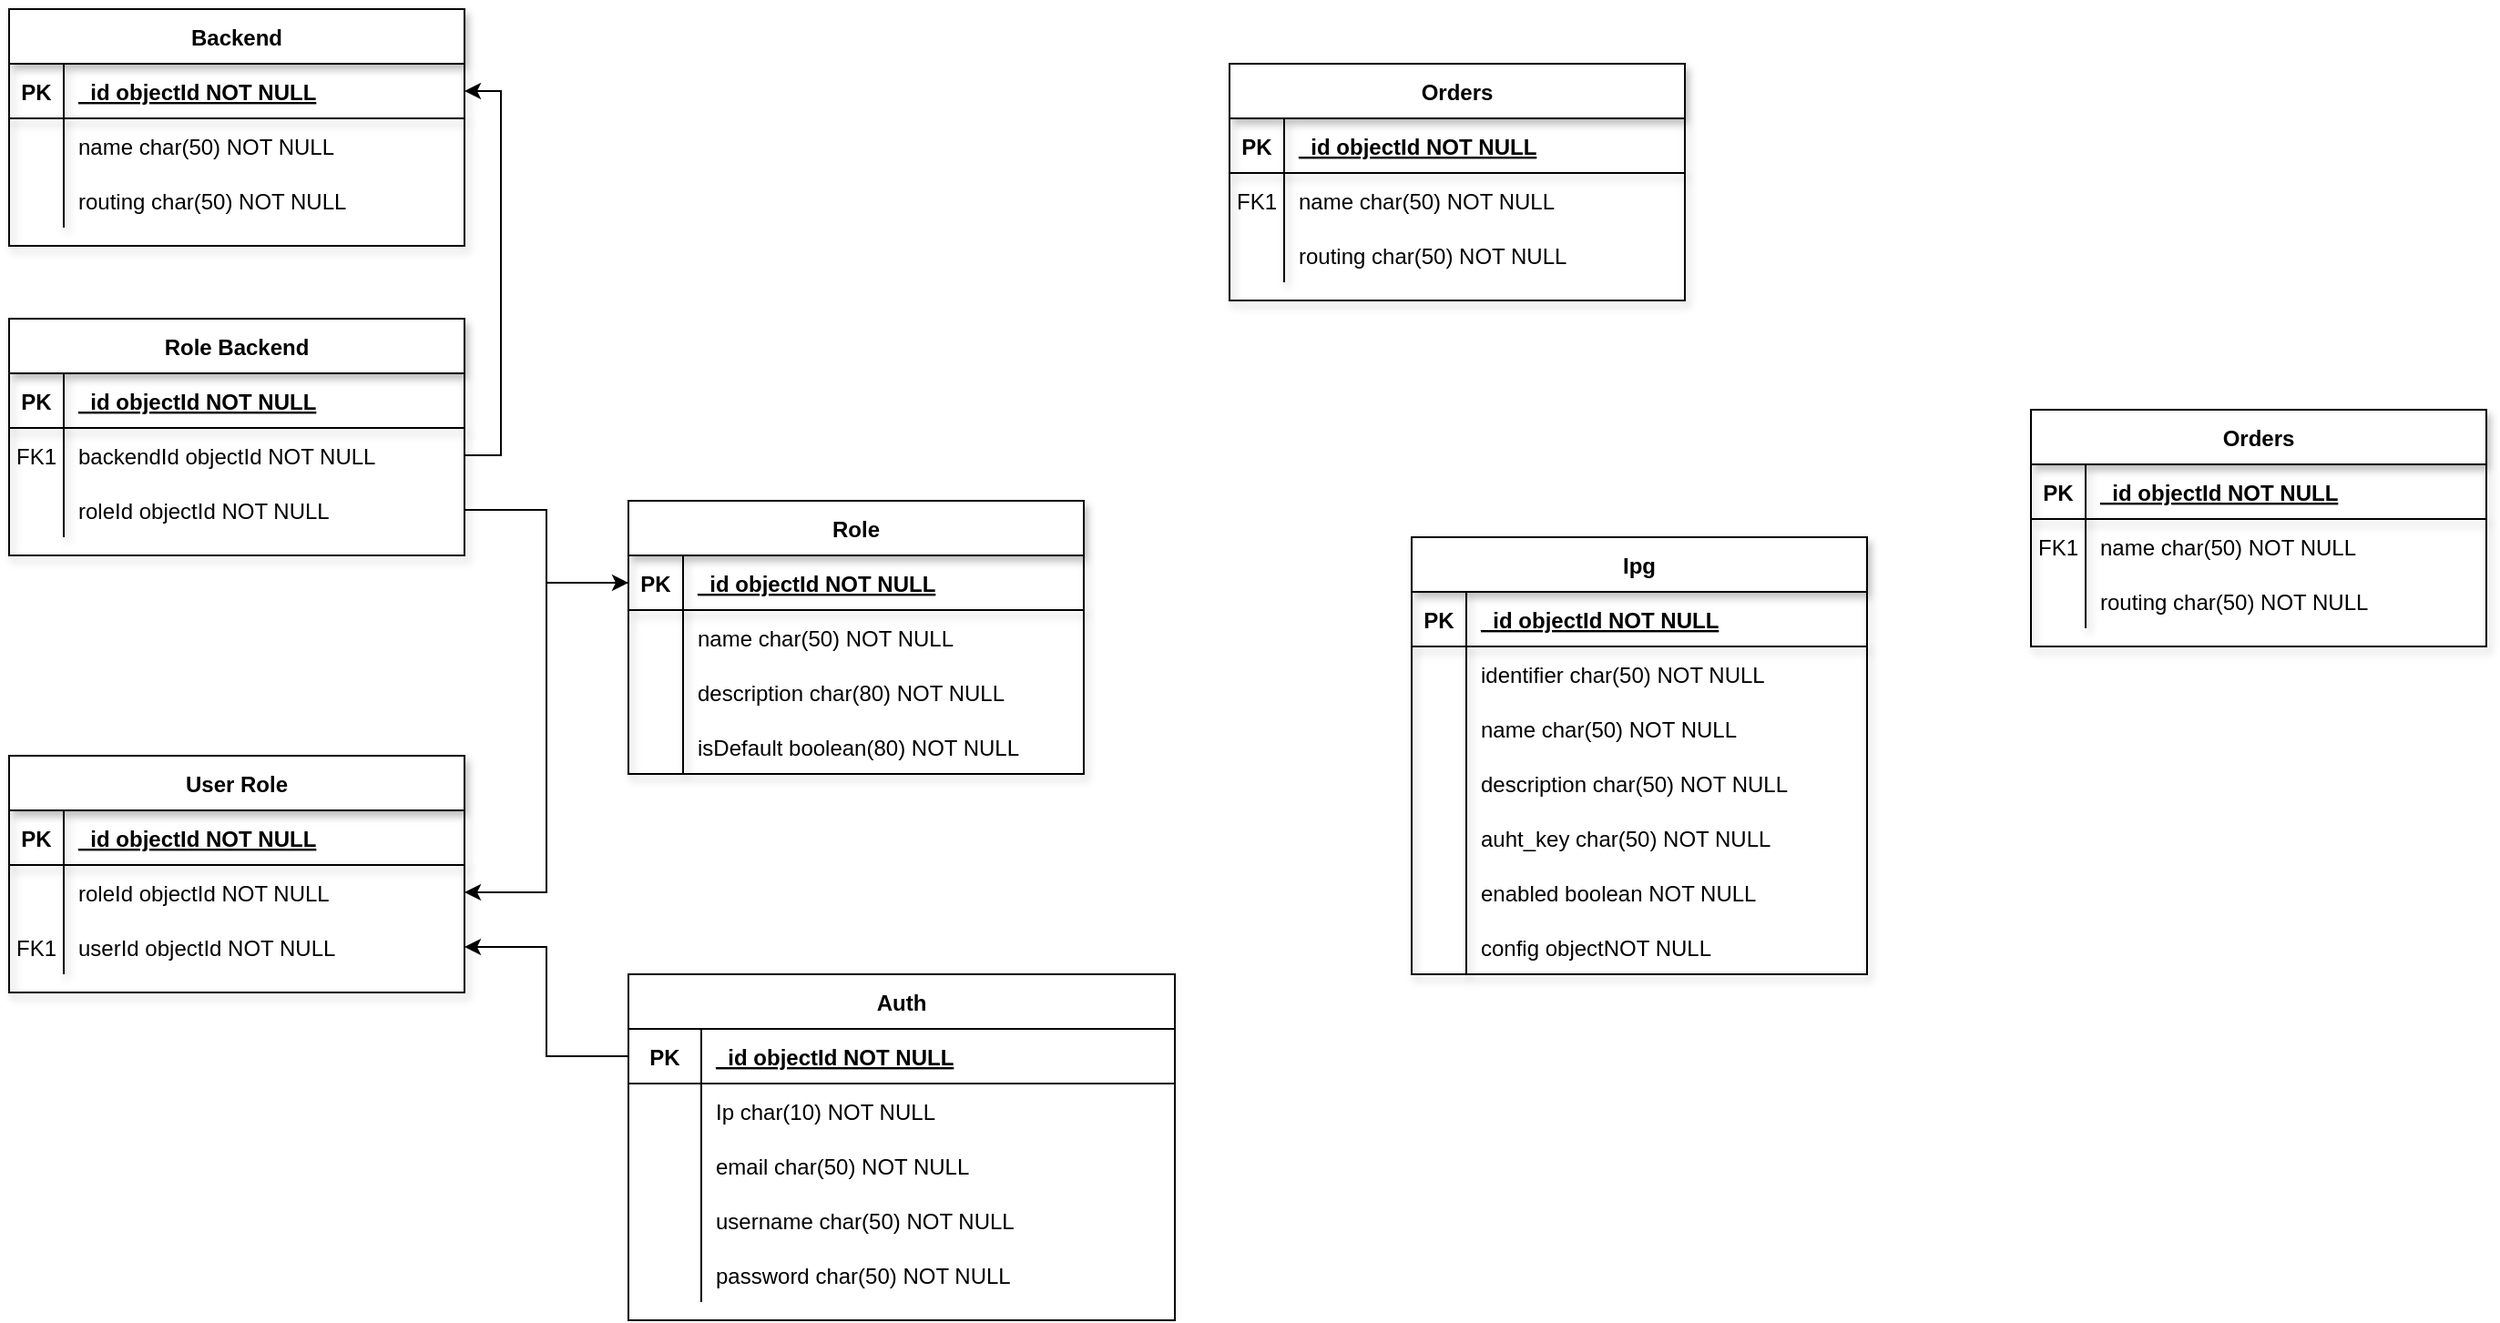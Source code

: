 <mxfile version="24.7.7">
  <diagram id="R2lEEEUBdFMjLlhIrx00" name="Page-1">
    <mxGraphModel dx="1313" dy="1753" grid="1" gridSize="10" guides="1" tooltips="1" connect="1" arrows="1" fold="1" page="1" pageScale="1" pageWidth="850" pageHeight="1100" math="0" shadow="0" extFonts="Permanent Marker^https://fonts.googleapis.com/css?family=Permanent+Marker">
      <root>
        <mxCell id="0" />
        <mxCell id="1" parent="0" />
        <mxCell id="C-vyLk0tnHw3VtMMgP7b-23" value="Auth" style="shape=table;startSize=30;container=1;collapsible=1;childLayout=tableLayout;fixedRows=1;rowLines=0;fontStyle=1;align=center;resizeLast=1;" parent="1" vertex="1">
          <mxGeometry x="840" y="320" width="300" height="190" as="geometry" />
        </mxCell>
        <mxCell id="C-vyLk0tnHw3VtMMgP7b-24" value="" style="shape=partialRectangle;collapsible=0;dropTarget=0;pointerEvents=0;fillColor=none;points=[[0,0.5],[1,0.5]];portConstraint=eastwest;top=0;left=0;right=0;bottom=1;" parent="C-vyLk0tnHw3VtMMgP7b-23" vertex="1">
          <mxGeometry y="30" width="300" height="30" as="geometry" />
        </mxCell>
        <mxCell id="C-vyLk0tnHw3VtMMgP7b-25" value="PK" style="shape=partialRectangle;overflow=hidden;connectable=0;fillColor=none;top=0;left=0;bottom=0;right=0;fontStyle=1;" parent="C-vyLk0tnHw3VtMMgP7b-24" vertex="1">
          <mxGeometry width="40" height="30" as="geometry">
            <mxRectangle width="40" height="30" as="alternateBounds" />
          </mxGeometry>
        </mxCell>
        <mxCell id="C-vyLk0tnHw3VtMMgP7b-26" value="_id objectId NOT NULL" style="shape=partialRectangle;overflow=hidden;connectable=0;fillColor=none;top=0;left=0;bottom=0;right=0;align=left;spacingLeft=6;fontStyle=5;" parent="C-vyLk0tnHw3VtMMgP7b-24" vertex="1">
          <mxGeometry x="40" width="260" height="30" as="geometry">
            <mxRectangle width="260" height="30" as="alternateBounds" />
          </mxGeometry>
        </mxCell>
        <mxCell id="aY_pdVQ408oNXQDqPnq2-1" value="" style="shape=partialRectangle;collapsible=0;dropTarget=0;pointerEvents=0;fillColor=none;points=[[0,0.5],[1,0.5]];portConstraint=eastwest;top=0;left=0;right=0;bottom=0;" vertex="1" parent="C-vyLk0tnHw3VtMMgP7b-23">
          <mxGeometry y="60" width="300" height="30" as="geometry" />
        </mxCell>
        <mxCell id="aY_pdVQ408oNXQDqPnq2-2" value="" style="shape=partialRectangle;overflow=hidden;connectable=0;fillColor=none;top=0;left=0;bottom=0;right=0;" vertex="1" parent="aY_pdVQ408oNXQDqPnq2-1">
          <mxGeometry width="40" height="30" as="geometry">
            <mxRectangle width="40" height="30" as="alternateBounds" />
          </mxGeometry>
        </mxCell>
        <mxCell id="aY_pdVQ408oNXQDqPnq2-3" value="Ip char(10) NOT NULL" style="shape=partialRectangle;overflow=hidden;connectable=0;fillColor=none;top=0;left=0;bottom=0;right=0;align=left;spacingLeft=6;" vertex="1" parent="aY_pdVQ408oNXQDqPnq2-1">
          <mxGeometry x="40" width="260" height="30" as="geometry">
            <mxRectangle width="260" height="30" as="alternateBounds" />
          </mxGeometry>
        </mxCell>
        <mxCell id="aY_pdVQ408oNXQDqPnq2-4" value="" style="shape=partialRectangle;collapsible=0;dropTarget=0;pointerEvents=0;fillColor=none;points=[[0,0.5],[1,0.5]];portConstraint=eastwest;top=0;left=0;right=0;bottom=0;" vertex="1" parent="C-vyLk0tnHw3VtMMgP7b-23">
          <mxGeometry y="90" width="300" height="30" as="geometry" />
        </mxCell>
        <mxCell id="aY_pdVQ408oNXQDqPnq2-5" value="" style="shape=partialRectangle;overflow=hidden;connectable=0;fillColor=none;top=0;left=0;bottom=0;right=0;" vertex="1" parent="aY_pdVQ408oNXQDqPnq2-4">
          <mxGeometry width="40" height="30" as="geometry">
            <mxRectangle width="40" height="30" as="alternateBounds" />
          </mxGeometry>
        </mxCell>
        <mxCell id="aY_pdVQ408oNXQDqPnq2-6" value="email char(50) NOT NULL" style="shape=partialRectangle;overflow=hidden;connectable=0;fillColor=none;top=0;left=0;bottom=0;right=0;align=left;spacingLeft=6;" vertex="1" parent="aY_pdVQ408oNXQDqPnq2-4">
          <mxGeometry x="40" width="260" height="30" as="geometry">
            <mxRectangle width="260" height="30" as="alternateBounds" />
          </mxGeometry>
        </mxCell>
        <mxCell id="aY_pdVQ408oNXQDqPnq2-7" value="" style="shape=partialRectangle;collapsible=0;dropTarget=0;pointerEvents=0;fillColor=none;points=[[0,0.5],[1,0.5]];portConstraint=eastwest;top=0;left=0;right=0;bottom=0;" vertex="1" parent="C-vyLk0tnHw3VtMMgP7b-23">
          <mxGeometry y="120" width="300" height="30" as="geometry" />
        </mxCell>
        <mxCell id="aY_pdVQ408oNXQDqPnq2-8" value="" style="shape=partialRectangle;overflow=hidden;connectable=0;fillColor=none;top=0;left=0;bottom=0;right=0;" vertex="1" parent="aY_pdVQ408oNXQDqPnq2-7">
          <mxGeometry width="40" height="30" as="geometry">
            <mxRectangle width="40" height="30" as="alternateBounds" />
          </mxGeometry>
        </mxCell>
        <mxCell id="aY_pdVQ408oNXQDqPnq2-9" value="username char(50) NOT NULL" style="shape=partialRectangle;overflow=hidden;connectable=0;fillColor=none;top=0;left=0;bottom=0;right=0;align=left;spacingLeft=6;" vertex="1" parent="aY_pdVQ408oNXQDqPnq2-7">
          <mxGeometry x="40" width="260" height="30" as="geometry">
            <mxRectangle width="260" height="30" as="alternateBounds" />
          </mxGeometry>
        </mxCell>
        <mxCell id="C-vyLk0tnHw3VtMMgP7b-27" value="" style="shape=partialRectangle;collapsible=0;dropTarget=0;pointerEvents=0;fillColor=none;points=[[0,0.5],[1,0.5]];portConstraint=eastwest;top=0;left=0;right=0;bottom=0;" parent="C-vyLk0tnHw3VtMMgP7b-23" vertex="1">
          <mxGeometry y="150" width="300" height="30" as="geometry" />
        </mxCell>
        <mxCell id="C-vyLk0tnHw3VtMMgP7b-28" value="" style="shape=partialRectangle;overflow=hidden;connectable=0;fillColor=none;top=0;left=0;bottom=0;right=0;" parent="C-vyLk0tnHw3VtMMgP7b-27" vertex="1">
          <mxGeometry width="40" height="30" as="geometry">
            <mxRectangle width="40" height="30" as="alternateBounds" />
          </mxGeometry>
        </mxCell>
        <mxCell id="C-vyLk0tnHw3VtMMgP7b-29" value="password char(50) NOT NULL" style="shape=partialRectangle;overflow=hidden;connectable=0;fillColor=none;top=0;left=0;bottom=0;right=0;align=left;spacingLeft=6;" parent="C-vyLk0tnHw3VtMMgP7b-27" vertex="1">
          <mxGeometry x="40" width="260" height="30" as="geometry">
            <mxRectangle width="260" height="30" as="alternateBounds" />
          </mxGeometry>
        </mxCell>
        <mxCell id="aY_pdVQ408oNXQDqPnq2-47" value="Orders" style="shape=table;startSize=30;container=1;collapsible=1;childLayout=tableLayout;fixedRows=1;rowLines=0;fontStyle=1;align=center;resizeLast=1;shadow=1;" vertex="1" parent="1">
          <mxGeometry x="1170" y="-180" width="250" height="130" as="geometry" />
        </mxCell>
        <mxCell id="aY_pdVQ408oNXQDqPnq2-48" value="" style="shape=partialRectangle;collapsible=0;dropTarget=0;pointerEvents=0;fillColor=none;points=[[0,0.5],[1,0.5]];portConstraint=eastwest;top=0;left=0;right=0;bottom=1;shadow=1;" vertex="1" parent="aY_pdVQ408oNXQDqPnq2-47">
          <mxGeometry y="30" width="250" height="30" as="geometry" />
        </mxCell>
        <mxCell id="aY_pdVQ408oNXQDqPnq2-49" value="PK" style="shape=partialRectangle;overflow=hidden;connectable=0;fillColor=none;top=0;left=0;bottom=0;right=0;fontStyle=1;shadow=1;" vertex="1" parent="aY_pdVQ408oNXQDqPnq2-48">
          <mxGeometry width="30" height="30" as="geometry">
            <mxRectangle width="30" height="30" as="alternateBounds" />
          </mxGeometry>
        </mxCell>
        <mxCell id="aY_pdVQ408oNXQDqPnq2-50" value="_id objectId NOT NULL" style="shape=partialRectangle;overflow=hidden;connectable=0;fillColor=none;top=0;left=0;bottom=0;right=0;align=left;spacingLeft=6;fontStyle=5;shadow=1;" vertex="1" parent="aY_pdVQ408oNXQDqPnq2-48">
          <mxGeometry x="30" width="220" height="30" as="geometry">
            <mxRectangle width="220" height="30" as="alternateBounds" />
          </mxGeometry>
        </mxCell>
        <mxCell id="aY_pdVQ408oNXQDqPnq2-51" value="" style="shape=partialRectangle;collapsible=0;dropTarget=0;pointerEvents=0;fillColor=none;points=[[0,0.5],[1,0.5]];portConstraint=eastwest;top=0;left=0;right=0;bottom=0;shadow=1;" vertex="1" parent="aY_pdVQ408oNXQDqPnq2-47">
          <mxGeometry y="60" width="250" height="30" as="geometry" />
        </mxCell>
        <mxCell id="aY_pdVQ408oNXQDqPnq2-52" value="FK1" style="shape=partialRectangle;overflow=hidden;connectable=0;fillColor=none;top=0;left=0;bottom=0;right=0;shadow=1;" vertex="1" parent="aY_pdVQ408oNXQDqPnq2-51">
          <mxGeometry width="30" height="30" as="geometry">
            <mxRectangle width="30" height="30" as="alternateBounds" />
          </mxGeometry>
        </mxCell>
        <mxCell id="aY_pdVQ408oNXQDqPnq2-53" value="name char(50) NOT NULL" style="shape=partialRectangle;overflow=hidden;connectable=0;fillColor=none;top=0;left=0;bottom=0;right=0;align=left;spacingLeft=6;shadow=1;" vertex="1" parent="aY_pdVQ408oNXQDqPnq2-51">
          <mxGeometry x="30" width="220" height="30" as="geometry">
            <mxRectangle width="220" height="30" as="alternateBounds" />
          </mxGeometry>
        </mxCell>
        <mxCell id="aY_pdVQ408oNXQDqPnq2-54" value="" style="shape=partialRectangle;collapsible=0;dropTarget=0;pointerEvents=0;fillColor=none;points=[[0,0.5],[1,0.5]];portConstraint=eastwest;top=0;left=0;right=0;bottom=0;shadow=1;" vertex="1" parent="aY_pdVQ408oNXQDqPnq2-47">
          <mxGeometry y="90" width="250" height="30" as="geometry" />
        </mxCell>
        <mxCell id="aY_pdVQ408oNXQDqPnq2-55" value="" style="shape=partialRectangle;overflow=hidden;connectable=0;fillColor=none;top=0;left=0;bottom=0;right=0;shadow=1;" vertex="1" parent="aY_pdVQ408oNXQDqPnq2-54">
          <mxGeometry width="30" height="30" as="geometry">
            <mxRectangle width="30" height="30" as="alternateBounds" />
          </mxGeometry>
        </mxCell>
        <mxCell id="aY_pdVQ408oNXQDqPnq2-56" value="routing char(50) NOT NULL" style="shape=partialRectangle;overflow=hidden;connectable=0;fillColor=none;top=0;left=0;bottom=0;right=0;align=left;spacingLeft=6;shadow=1;" vertex="1" parent="aY_pdVQ408oNXQDqPnq2-54">
          <mxGeometry x="30" width="220" height="30" as="geometry">
            <mxRectangle width="220" height="30" as="alternateBounds" />
          </mxGeometry>
        </mxCell>
        <mxCell id="aY_pdVQ408oNXQDqPnq2-57" value="Role" style="shape=table;startSize=30;container=1;collapsible=1;childLayout=tableLayout;fixedRows=1;rowLines=0;fontStyle=1;align=center;resizeLast=1;shadow=1;" vertex="1" parent="1">
          <mxGeometry x="840" y="60" width="250" height="150" as="geometry" />
        </mxCell>
        <mxCell id="aY_pdVQ408oNXQDqPnq2-58" value="" style="shape=partialRectangle;collapsible=0;dropTarget=0;pointerEvents=0;fillColor=none;points=[[0,0.5],[1,0.5]];portConstraint=eastwest;top=0;left=0;right=0;bottom=1;shadow=1;" vertex="1" parent="aY_pdVQ408oNXQDqPnq2-57">
          <mxGeometry y="30" width="250" height="30" as="geometry" />
        </mxCell>
        <mxCell id="aY_pdVQ408oNXQDqPnq2-59" value="PK" style="shape=partialRectangle;overflow=hidden;connectable=0;fillColor=none;top=0;left=0;bottom=0;right=0;fontStyle=1;shadow=1;" vertex="1" parent="aY_pdVQ408oNXQDqPnq2-58">
          <mxGeometry width="30" height="30" as="geometry">
            <mxRectangle width="30" height="30" as="alternateBounds" />
          </mxGeometry>
        </mxCell>
        <mxCell id="aY_pdVQ408oNXQDqPnq2-60" value="_id objectId NOT NULL " style="shape=partialRectangle;overflow=hidden;connectable=0;fillColor=none;top=0;left=0;bottom=0;right=0;align=left;spacingLeft=6;fontStyle=5;shadow=1;" vertex="1" parent="aY_pdVQ408oNXQDqPnq2-58">
          <mxGeometry x="30" width="220" height="30" as="geometry">
            <mxRectangle width="220" height="30" as="alternateBounds" />
          </mxGeometry>
        </mxCell>
        <mxCell id="aY_pdVQ408oNXQDqPnq2-61" value="" style="shape=partialRectangle;collapsible=0;dropTarget=0;pointerEvents=0;fillColor=none;points=[[0,0.5],[1,0.5]];portConstraint=eastwest;top=0;left=0;right=0;bottom=0;shadow=1;" vertex="1" parent="aY_pdVQ408oNXQDqPnq2-57">
          <mxGeometry y="60" width="250" height="30" as="geometry" />
        </mxCell>
        <mxCell id="aY_pdVQ408oNXQDqPnq2-62" value="" style="shape=partialRectangle;overflow=hidden;connectable=0;fillColor=none;top=0;left=0;bottom=0;right=0;shadow=1;" vertex="1" parent="aY_pdVQ408oNXQDqPnq2-61">
          <mxGeometry width="30" height="30" as="geometry">
            <mxRectangle width="30" height="30" as="alternateBounds" />
          </mxGeometry>
        </mxCell>
        <mxCell id="aY_pdVQ408oNXQDqPnq2-63" value="name char(50) NOT NULL" style="shape=partialRectangle;overflow=hidden;connectable=0;fillColor=none;top=0;left=0;bottom=0;right=0;align=left;spacingLeft=6;shadow=1;" vertex="1" parent="aY_pdVQ408oNXQDqPnq2-61">
          <mxGeometry x="30" width="220" height="30" as="geometry">
            <mxRectangle width="220" height="30" as="alternateBounds" />
          </mxGeometry>
        </mxCell>
        <mxCell id="aY_pdVQ408oNXQDqPnq2-64" value="" style="shape=partialRectangle;collapsible=0;dropTarget=0;pointerEvents=0;fillColor=none;points=[[0,0.5],[1,0.5]];portConstraint=eastwest;top=0;left=0;right=0;bottom=0;shadow=1;" vertex="1" parent="aY_pdVQ408oNXQDqPnq2-57">
          <mxGeometry y="90" width="250" height="30" as="geometry" />
        </mxCell>
        <mxCell id="aY_pdVQ408oNXQDqPnq2-65" value="" style="shape=partialRectangle;overflow=hidden;connectable=0;fillColor=none;top=0;left=0;bottom=0;right=0;shadow=1;" vertex="1" parent="aY_pdVQ408oNXQDqPnq2-64">
          <mxGeometry width="30" height="30" as="geometry">
            <mxRectangle width="30" height="30" as="alternateBounds" />
          </mxGeometry>
        </mxCell>
        <mxCell id="aY_pdVQ408oNXQDqPnq2-66" value="description char(80) NOT NULL" style="shape=partialRectangle;overflow=hidden;connectable=0;fillColor=none;top=0;left=0;bottom=0;right=0;align=left;spacingLeft=6;shadow=1;" vertex="1" parent="aY_pdVQ408oNXQDqPnq2-64">
          <mxGeometry x="30" width="220" height="30" as="geometry">
            <mxRectangle width="220" height="30" as="alternateBounds" />
          </mxGeometry>
        </mxCell>
        <mxCell id="aY_pdVQ408oNXQDqPnq2-70" value="" style="shape=partialRectangle;collapsible=0;dropTarget=0;pointerEvents=0;fillColor=none;points=[[0,0.5],[1,0.5]];portConstraint=eastwest;top=0;left=0;right=0;bottom=0;shadow=1;" vertex="1" parent="aY_pdVQ408oNXQDqPnq2-57">
          <mxGeometry y="120" width="250" height="30" as="geometry" />
        </mxCell>
        <mxCell id="aY_pdVQ408oNXQDqPnq2-71" value="" style="shape=partialRectangle;overflow=hidden;connectable=0;fillColor=none;top=0;left=0;bottom=0;right=0;shadow=1;" vertex="1" parent="aY_pdVQ408oNXQDqPnq2-70">
          <mxGeometry width="30" height="30" as="geometry">
            <mxRectangle width="30" height="30" as="alternateBounds" />
          </mxGeometry>
        </mxCell>
        <mxCell id="aY_pdVQ408oNXQDqPnq2-72" value="isDefault boolean(80) NOT NULL" style="shape=partialRectangle;overflow=hidden;connectable=0;fillColor=none;top=0;left=0;bottom=0;right=0;align=left;spacingLeft=6;shadow=1;" vertex="1" parent="aY_pdVQ408oNXQDqPnq2-70">
          <mxGeometry x="30" width="220" height="30" as="geometry">
            <mxRectangle width="220" height="30" as="alternateBounds" />
          </mxGeometry>
        </mxCell>
        <mxCell id="aY_pdVQ408oNXQDqPnq2-73" value="User Role" style="shape=table;startSize=30;container=1;collapsible=1;childLayout=tableLayout;fixedRows=1;rowLines=0;fontStyle=1;align=center;resizeLast=1;shadow=1;" vertex="1" parent="1">
          <mxGeometry x="500" y="200" width="250" height="130" as="geometry" />
        </mxCell>
        <mxCell id="aY_pdVQ408oNXQDqPnq2-74" value="" style="shape=partialRectangle;collapsible=0;dropTarget=0;pointerEvents=0;fillColor=none;points=[[0,0.5],[1,0.5]];portConstraint=eastwest;top=0;left=0;right=0;bottom=1;shadow=1;" vertex="1" parent="aY_pdVQ408oNXQDqPnq2-73">
          <mxGeometry y="30" width="250" height="30" as="geometry" />
        </mxCell>
        <mxCell id="aY_pdVQ408oNXQDqPnq2-75" value="PK" style="shape=partialRectangle;overflow=hidden;connectable=0;fillColor=none;top=0;left=0;bottom=0;right=0;fontStyle=1;shadow=1;" vertex="1" parent="aY_pdVQ408oNXQDqPnq2-74">
          <mxGeometry width="30" height="30" as="geometry">
            <mxRectangle width="30" height="30" as="alternateBounds" />
          </mxGeometry>
        </mxCell>
        <mxCell id="aY_pdVQ408oNXQDqPnq2-76" value="_id objectId NOT NULL " style="shape=partialRectangle;overflow=hidden;connectable=0;fillColor=none;top=0;left=0;bottom=0;right=0;align=left;spacingLeft=6;fontStyle=5;shadow=1;" vertex="1" parent="aY_pdVQ408oNXQDqPnq2-74">
          <mxGeometry x="30" width="220" height="30" as="geometry">
            <mxRectangle width="220" height="30" as="alternateBounds" />
          </mxGeometry>
        </mxCell>
        <mxCell id="aY_pdVQ408oNXQDqPnq2-80" value="" style="shape=partialRectangle;collapsible=0;dropTarget=0;pointerEvents=0;fillColor=none;points=[[0,0.5],[1,0.5]];portConstraint=eastwest;top=0;left=0;right=0;bottom=0;shadow=1;" vertex="1" parent="aY_pdVQ408oNXQDqPnq2-73">
          <mxGeometry y="60" width="250" height="30" as="geometry" />
        </mxCell>
        <mxCell id="aY_pdVQ408oNXQDqPnq2-81" value="" style="shape=partialRectangle;overflow=hidden;connectable=0;fillColor=none;top=0;left=0;bottom=0;right=0;shadow=1;" vertex="1" parent="aY_pdVQ408oNXQDqPnq2-80">
          <mxGeometry width="30" height="30" as="geometry">
            <mxRectangle width="30" height="30" as="alternateBounds" />
          </mxGeometry>
        </mxCell>
        <mxCell id="aY_pdVQ408oNXQDqPnq2-82" value="roleId objectId NOT NULL" style="shape=partialRectangle;overflow=hidden;connectable=0;fillColor=none;top=0;left=0;bottom=0;right=0;align=left;spacingLeft=6;shadow=1;" vertex="1" parent="aY_pdVQ408oNXQDqPnq2-80">
          <mxGeometry x="30" width="220" height="30" as="geometry">
            <mxRectangle width="220" height="30" as="alternateBounds" />
          </mxGeometry>
        </mxCell>
        <mxCell id="aY_pdVQ408oNXQDqPnq2-77" value="" style="shape=partialRectangle;collapsible=0;dropTarget=0;pointerEvents=0;fillColor=none;points=[[0,0.5],[1,0.5]];portConstraint=eastwest;top=0;left=0;right=0;bottom=0;shadow=1;" vertex="1" parent="aY_pdVQ408oNXQDqPnq2-73">
          <mxGeometry y="90" width="250" height="30" as="geometry" />
        </mxCell>
        <mxCell id="aY_pdVQ408oNXQDqPnq2-78" value="FK1" style="shape=partialRectangle;overflow=hidden;connectable=0;fillColor=none;top=0;left=0;bottom=0;right=0;shadow=1;" vertex="1" parent="aY_pdVQ408oNXQDqPnq2-77">
          <mxGeometry width="30" height="30" as="geometry">
            <mxRectangle width="30" height="30" as="alternateBounds" />
          </mxGeometry>
        </mxCell>
        <mxCell id="aY_pdVQ408oNXQDqPnq2-79" value="userId objectId NOT NULL" style="shape=partialRectangle;overflow=hidden;connectable=0;fillColor=none;top=0;left=0;bottom=0;right=0;align=left;spacingLeft=6;shadow=1;" vertex="1" parent="aY_pdVQ408oNXQDqPnq2-77">
          <mxGeometry x="30" width="220" height="30" as="geometry">
            <mxRectangle width="220" height="30" as="alternateBounds" />
          </mxGeometry>
        </mxCell>
        <mxCell id="aY_pdVQ408oNXQDqPnq2-85" style="edgeStyle=orthogonalEdgeStyle;rounded=0;orthogonalLoop=1;jettySize=auto;html=1;exitX=0;exitY=0.5;exitDx=0;exitDy=0;entryX=1;entryY=0.5;entryDx=0;entryDy=0;" edge="1" parent="1" source="aY_pdVQ408oNXQDqPnq2-58" target="aY_pdVQ408oNXQDqPnq2-80">
          <mxGeometry relative="1" as="geometry" />
        </mxCell>
        <mxCell id="aY_pdVQ408oNXQDqPnq2-86" style="edgeStyle=orthogonalEdgeStyle;rounded=0;orthogonalLoop=1;jettySize=auto;html=1;entryX=1;entryY=0.5;entryDx=0;entryDy=0;" edge="1" parent="1" source="C-vyLk0tnHw3VtMMgP7b-24" target="aY_pdVQ408oNXQDqPnq2-77">
          <mxGeometry relative="1" as="geometry" />
        </mxCell>
        <mxCell id="aY_pdVQ408oNXQDqPnq2-87" value="Backend" style="shape=table;startSize=30;container=1;collapsible=1;childLayout=tableLayout;fixedRows=1;rowLines=0;fontStyle=1;align=center;resizeLast=1;shadow=1;" vertex="1" parent="1">
          <mxGeometry x="500" y="-210" width="250" height="130" as="geometry" />
        </mxCell>
        <mxCell id="aY_pdVQ408oNXQDqPnq2-88" value="" style="shape=partialRectangle;collapsible=0;dropTarget=0;pointerEvents=0;fillColor=none;points=[[0,0.5],[1,0.5]];portConstraint=eastwest;top=0;left=0;right=0;bottom=1;shadow=1;" vertex="1" parent="aY_pdVQ408oNXQDqPnq2-87">
          <mxGeometry y="30" width="250" height="30" as="geometry" />
        </mxCell>
        <mxCell id="aY_pdVQ408oNXQDqPnq2-89" value="PK" style="shape=partialRectangle;overflow=hidden;connectable=0;fillColor=none;top=0;left=0;bottom=0;right=0;fontStyle=1;shadow=1;" vertex="1" parent="aY_pdVQ408oNXQDqPnq2-88">
          <mxGeometry width="30" height="30" as="geometry">
            <mxRectangle width="30" height="30" as="alternateBounds" />
          </mxGeometry>
        </mxCell>
        <mxCell id="aY_pdVQ408oNXQDqPnq2-90" value="_id objectId NOT NULL" style="shape=partialRectangle;overflow=hidden;connectable=0;fillColor=none;top=0;left=0;bottom=0;right=0;align=left;spacingLeft=6;fontStyle=5;shadow=1;" vertex="1" parent="aY_pdVQ408oNXQDqPnq2-88">
          <mxGeometry x="30" width="220" height="30" as="geometry">
            <mxRectangle width="220" height="30" as="alternateBounds" />
          </mxGeometry>
        </mxCell>
        <mxCell id="aY_pdVQ408oNXQDqPnq2-91" value="" style="shape=partialRectangle;collapsible=0;dropTarget=0;pointerEvents=0;fillColor=none;points=[[0,0.5],[1,0.5]];portConstraint=eastwest;top=0;left=0;right=0;bottom=0;shadow=1;" vertex="1" parent="aY_pdVQ408oNXQDqPnq2-87">
          <mxGeometry y="60" width="250" height="30" as="geometry" />
        </mxCell>
        <mxCell id="aY_pdVQ408oNXQDqPnq2-92" value="" style="shape=partialRectangle;overflow=hidden;connectable=0;fillColor=none;top=0;left=0;bottom=0;right=0;shadow=1;" vertex="1" parent="aY_pdVQ408oNXQDqPnq2-91">
          <mxGeometry width="30" height="30" as="geometry">
            <mxRectangle width="30" height="30" as="alternateBounds" />
          </mxGeometry>
        </mxCell>
        <mxCell id="aY_pdVQ408oNXQDqPnq2-93" value="name char(50) NOT NULL" style="shape=partialRectangle;overflow=hidden;connectable=0;fillColor=none;top=0;left=0;bottom=0;right=0;align=left;spacingLeft=6;shadow=1;" vertex="1" parent="aY_pdVQ408oNXQDqPnq2-91">
          <mxGeometry x="30" width="220" height="30" as="geometry">
            <mxRectangle width="220" height="30" as="alternateBounds" />
          </mxGeometry>
        </mxCell>
        <mxCell id="aY_pdVQ408oNXQDqPnq2-94" value="" style="shape=partialRectangle;collapsible=0;dropTarget=0;pointerEvents=0;fillColor=none;points=[[0,0.5],[1,0.5]];portConstraint=eastwest;top=0;left=0;right=0;bottom=0;shadow=1;" vertex="1" parent="aY_pdVQ408oNXQDqPnq2-87">
          <mxGeometry y="90" width="250" height="30" as="geometry" />
        </mxCell>
        <mxCell id="aY_pdVQ408oNXQDqPnq2-95" value="" style="shape=partialRectangle;overflow=hidden;connectable=0;fillColor=none;top=0;left=0;bottom=0;right=0;shadow=1;" vertex="1" parent="aY_pdVQ408oNXQDqPnq2-94">
          <mxGeometry width="30" height="30" as="geometry">
            <mxRectangle width="30" height="30" as="alternateBounds" />
          </mxGeometry>
        </mxCell>
        <mxCell id="aY_pdVQ408oNXQDqPnq2-96" value="routing char(50) NOT NULL" style="shape=partialRectangle;overflow=hidden;connectable=0;fillColor=none;top=0;left=0;bottom=0;right=0;align=left;spacingLeft=6;shadow=1;" vertex="1" parent="aY_pdVQ408oNXQDqPnq2-94">
          <mxGeometry x="30" width="220" height="30" as="geometry">
            <mxRectangle width="220" height="30" as="alternateBounds" />
          </mxGeometry>
        </mxCell>
        <mxCell id="aY_pdVQ408oNXQDqPnq2-98" value="Role Backend" style="shape=table;startSize=30;container=1;collapsible=1;childLayout=tableLayout;fixedRows=1;rowLines=0;fontStyle=1;align=center;resizeLast=1;shadow=1;" vertex="1" parent="1">
          <mxGeometry x="500" y="-40" width="250" height="130" as="geometry" />
        </mxCell>
        <mxCell id="aY_pdVQ408oNXQDqPnq2-99" value="" style="shape=partialRectangle;collapsible=0;dropTarget=0;pointerEvents=0;fillColor=none;points=[[0,0.5],[1,0.5]];portConstraint=eastwest;top=0;left=0;right=0;bottom=1;shadow=1;" vertex="1" parent="aY_pdVQ408oNXQDqPnq2-98">
          <mxGeometry y="30" width="250" height="30" as="geometry" />
        </mxCell>
        <mxCell id="aY_pdVQ408oNXQDqPnq2-100" value="PK" style="shape=partialRectangle;overflow=hidden;connectable=0;fillColor=none;top=0;left=0;bottom=0;right=0;fontStyle=1;shadow=1;" vertex="1" parent="aY_pdVQ408oNXQDqPnq2-99">
          <mxGeometry width="30" height="30" as="geometry">
            <mxRectangle width="30" height="30" as="alternateBounds" />
          </mxGeometry>
        </mxCell>
        <mxCell id="aY_pdVQ408oNXQDqPnq2-101" value="_id objectId NOT NULL" style="shape=partialRectangle;overflow=hidden;connectable=0;fillColor=none;top=0;left=0;bottom=0;right=0;align=left;spacingLeft=6;fontStyle=5;shadow=1;" vertex="1" parent="aY_pdVQ408oNXQDqPnq2-99">
          <mxGeometry x="30" width="220" height="30" as="geometry">
            <mxRectangle width="220" height="30" as="alternateBounds" />
          </mxGeometry>
        </mxCell>
        <mxCell id="aY_pdVQ408oNXQDqPnq2-102" value="" style="shape=partialRectangle;collapsible=0;dropTarget=0;pointerEvents=0;fillColor=none;points=[[0,0.5],[1,0.5]];portConstraint=eastwest;top=0;left=0;right=0;bottom=0;shadow=1;" vertex="1" parent="aY_pdVQ408oNXQDqPnq2-98">
          <mxGeometry y="60" width="250" height="30" as="geometry" />
        </mxCell>
        <mxCell id="aY_pdVQ408oNXQDqPnq2-103" value="FK1" style="shape=partialRectangle;overflow=hidden;connectable=0;fillColor=none;top=0;left=0;bottom=0;right=0;shadow=1;" vertex="1" parent="aY_pdVQ408oNXQDqPnq2-102">
          <mxGeometry width="30" height="30" as="geometry">
            <mxRectangle width="30" height="30" as="alternateBounds" />
          </mxGeometry>
        </mxCell>
        <mxCell id="aY_pdVQ408oNXQDqPnq2-104" value="backendId objectId NOT NULL" style="shape=partialRectangle;overflow=hidden;connectable=0;fillColor=none;top=0;left=0;bottom=0;right=0;align=left;spacingLeft=6;shadow=1;" vertex="1" parent="aY_pdVQ408oNXQDqPnq2-102">
          <mxGeometry x="30" width="220" height="30" as="geometry">
            <mxRectangle width="220" height="30" as="alternateBounds" />
          </mxGeometry>
        </mxCell>
        <mxCell id="aY_pdVQ408oNXQDqPnq2-105" value="" style="shape=partialRectangle;collapsible=0;dropTarget=0;pointerEvents=0;fillColor=none;points=[[0,0.5],[1,0.5]];portConstraint=eastwest;top=0;left=0;right=0;bottom=0;shadow=1;" vertex="1" parent="aY_pdVQ408oNXQDqPnq2-98">
          <mxGeometry y="90" width="250" height="30" as="geometry" />
        </mxCell>
        <mxCell id="aY_pdVQ408oNXQDqPnq2-106" value="" style="shape=partialRectangle;overflow=hidden;connectable=0;fillColor=none;top=0;left=0;bottom=0;right=0;shadow=1;" vertex="1" parent="aY_pdVQ408oNXQDqPnq2-105">
          <mxGeometry width="30" height="30" as="geometry">
            <mxRectangle width="30" height="30" as="alternateBounds" />
          </mxGeometry>
        </mxCell>
        <mxCell id="aY_pdVQ408oNXQDqPnq2-107" value="roleId objectId NOT NULL" style="shape=partialRectangle;overflow=hidden;connectable=0;fillColor=none;top=0;left=0;bottom=0;right=0;align=left;spacingLeft=6;shadow=1;" vertex="1" parent="aY_pdVQ408oNXQDqPnq2-105">
          <mxGeometry x="30" width="220" height="30" as="geometry">
            <mxRectangle width="220" height="30" as="alternateBounds" />
          </mxGeometry>
        </mxCell>
        <mxCell id="aY_pdVQ408oNXQDqPnq2-108" style="edgeStyle=orthogonalEdgeStyle;rounded=0;orthogonalLoop=1;jettySize=auto;html=1;exitX=1;exitY=0.5;exitDx=0;exitDy=0;entryX=1;entryY=0.5;entryDx=0;entryDy=0;" edge="1" parent="1" source="aY_pdVQ408oNXQDqPnq2-102" target="aY_pdVQ408oNXQDqPnq2-88">
          <mxGeometry relative="1" as="geometry" />
        </mxCell>
        <mxCell id="aY_pdVQ408oNXQDqPnq2-109" style="edgeStyle=orthogonalEdgeStyle;rounded=0;orthogonalLoop=1;jettySize=auto;html=1;" edge="1" parent="1" source="aY_pdVQ408oNXQDqPnq2-105" target="aY_pdVQ408oNXQDqPnq2-58">
          <mxGeometry relative="1" as="geometry" />
        </mxCell>
        <mxCell id="aY_pdVQ408oNXQDqPnq2-110" value="Ipg" style="shape=table;startSize=30;container=1;collapsible=1;childLayout=tableLayout;fixedRows=1;rowLines=0;fontStyle=1;align=center;resizeLast=1;shadow=1;" vertex="1" parent="1">
          <mxGeometry x="1270" y="80" width="250" height="240" as="geometry" />
        </mxCell>
        <mxCell id="aY_pdVQ408oNXQDqPnq2-111" value="" style="shape=partialRectangle;collapsible=0;dropTarget=0;pointerEvents=0;fillColor=none;points=[[0,0.5],[1,0.5]];portConstraint=eastwest;top=0;left=0;right=0;bottom=1;shadow=1;" vertex="1" parent="aY_pdVQ408oNXQDqPnq2-110">
          <mxGeometry y="30" width="250" height="30" as="geometry" />
        </mxCell>
        <mxCell id="aY_pdVQ408oNXQDqPnq2-112" value="PK" style="shape=partialRectangle;overflow=hidden;connectable=0;fillColor=none;top=0;left=0;bottom=0;right=0;fontStyle=1;shadow=1;" vertex="1" parent="aY_pdVQ408oNXQDqPnq2-111">
          <mxGeometry width="30" height="30" as="geometry">
            <mxRectangle width="30" height="30" as="alternateBounds" />
          </mxGeometry>
        </mxCell>
        <mxCell id="aY_pdVQ408oNXQDqPnq2-113" value="_id objectId NOT NULL" style="shape=partialRectangle;overflow=hidden;connectable=0;fillColor=none;top=0;left=0;bottom=0;right=0;align=left;spacingLeft=6;fontStyle=5;shadow=1;" vertex="1" parent="aY_pdVQ408oNXQDqPnq2-111">
          <mxGeometry x="30" width="220" height="30" as="geometry">
            <mxRectangle width="220" height="30" as="alternateBounds" />
          </mxGeometry>
        </mxCell>
        <mxCell id="aY_pdVQ408oNXQDqPnq2-114" value="" style="shape=partialRectangle;collapsible=0;dropTarget=0;pointerEvents=0;fillColor=none;points=[[0,0.5],[1,0.5]];portConstraint=eastwest;top=0;left=0;right=0;bottom=0;shadow=1;" vertex="1" parent="aY_pdVQ408oNXQDqPnq2-110">
          <mxGeometry y="60" width="250" height="30" as="geometry" />
        </mxCell>
        <mxCell id="aY_pdVQ408oNXQDqPnq2-115" value="" style="shape=partialRectangle;overflow=hidden;connectable=0;fillColor=none;top=0;left=0;bottom=0;right=0;shadow=1;" vertex="1" parent="aY_pdVQ408oNXQDqPnq2-114">
          <mxGeometry width="30" height="30" as="geometry">
            <mxRectangle width="30" height="30" as="alternateBounds" />
          </mxGeometry>
        </mxCell>
        <mxCell id="aY_pdVQ408oNXQDqPnq2-116" value="identifier char(50) NOT NULL" style="shape=partialRectangle;overflow=hidden;connectable=0;fillColor=none;top=0;left=0;bottom=0;right=0;align=left;spacingLeft=6;shadow=1;" vertex="1" parent="aY_pdVQ408oNXQDqPnq2-114">
          <mxGeometry x="30" width="220" height="30" as="geometry">
            <mxRectangle width="220" height="30" as="alternateBounds" />
          </mxGeometry>
        </mxCell>
        <mxCell id="aY_pdVQ408oNXQDqPnq2-117" value="" style="shape=partialRectangle;collapsible=0;dropTarget=0;pointerEvents=0;fillColor=none;points=[[0,0.5],[1,0.5]];portConstraint=eastwest;top=0;left=0;right=0;bottom=0;shadow=1;" vertex="1" parent="aY_pdVQ408oNXQDqPnq2-110">
          <mxGeometry y="90" width="250" height="30" as="geometry" />
        </mxCell>
        <mxCell id="aY_pdVQ408oNXQDqPnq2-118" value="" style="shape=partialRectangle;overflow=hidden;connectable=0;fillColor=none;top=0;left=0;bottom=0;right=0;shadow=1;" vertex="1" parent="aY_pdVQ408oNXQDqPnq2-117">
          <mxGeometry width="30" height="30" as="geometry">
            <mxRectangle width="30" height="30" as="alternateBounds" />
          </mxGeometry>
        </mxCell>
        <mxCell id="aY_pdVQ408oNXQDqPnq2-119" value="name char(50) NOT NULL" style="shape=partialRectangle;overflow=hidden;connectable=0;fillColor=none;top=0;left=0;bottom=0;right=0;align=left;spacingLeft=6;shadow=1;" vertex="1" parent="aY_pdVQ408oNXQDqPnq2-117">
          <mxGeometry x="30" width="220" height="30" as="geometry">
            <mxRectangle width="220" height="30" as="alternateBounds" />
          </mxGeometry>
        </mxCell>
        <mxCell id="aY_pdVQ408oNXQDqPnq2-120" value="" style="shape=partialRectangle;collapsible=0;dropTarget=0;pointerEvents=0;fillColor=none;points=[[0,0.5],[1,0.5]];portConstraint=eastwest;top=0;left=0;right=0;bottom=0;shadow=1;" vertex="1" parent="aY_pdVQ408oNXQDqPnq2-110">
          <mxGeometry y="120" width="250" height="30" as="geometry" />
        </mxCell>
        <mxCell id="aY_pdVQ408oNXQDqPnq2-121" value="" style="shape=partialRectangle;overflow=hidden;connectable=0;fillColor=none;top=0;left=0;bottom=0;right=0;shadow=1;" vertex="1" parent="aY_pdVQ408oNXQDqPnq2-120">
          <mxGeometry width="30" height="30" as="geometry">
            <mxRectangle width="30" height="30" as="alternateBounds" />
          </mxGeometry>
        </mxCell>
        <mxCell id="aY_pdVQ408oNXQDqPnq2-122" value="description char(50) NOT NULL" style="shape=partialRectangle;overflow=hidden;connectable=0;fillColor=none;top=0;left=0;bottom=0;right=0;align=left;spacingLeft=6;shadow=1;" vertex="1" parent="aY_pdVQ408oNXQDqPnq2-120">
          <mxGeometry x="30" width="220" height="30" as="geometry">
            <mxRectangle width="220" height="30" as="alternateBounds" />
          </mxGeometry>
        </mxCell>
        <mxCell id="aY_pdVQ408oNXQDqPnq2-123" value="" style="shape=partialRectangle;collapsible=0;dropTarget=0;pointerEvents=0;fillColor=none;points=[[0,0.5],[1,0.5]];portConstraint=eastwest;top=0;left=0;right=0;bottom=0;shadow=1;" vertex="1" parent="aY_pdVQ408oNXQDqPnq2-110">
          <mxGeometry y="150" width="250" height="30" as="geometry" />
        </mxCell>
        <mxCell id="aY_pdVQ408oNXQDqPnq2-124" value="" style="shape=partialRectangle;overflow=hidden;connectable=0;fillColor=none;top=0;left=0;bottom=0;right=0;shadow=1;" vertex="1" parent="aY_pdVQ408oNXQDqPnq2-123">
          <mxGeometry width="30" height="30" as="geometry">
            <mxRectangle width="30" height="30" as="alternateBounds" />
          </mxGeometry>
        </mxCell>
        <mxCell id="aY_pdVQ408oNXQDqPnq2-125" value="auht_key char(50) NOT NULL" style="shape=partialRectangle;overflow=hidden;connectable=0;fillColor=none;top=0;left=0;bottom=0;right=0;align=left;spacingLeft=6;shadow=1;" vertex="1" parent="aY_pdVQ408oNXQDqPnq2-123">
          <mxGeometry x="30" width="220" height="30" as="geometry">
            <mxRectangle width="220" height="30" as="alternateBounds" />
          </mxGeometry>
        </mxCell>
        <mxCell id="aY_pdVQ408oNXQDqPnq2-126" value="" style="shape=partialRectangle;collapsible=0;dropTarget=0;pointerEvents=0;fillColor=none;points=[[0,0.5],[1,0.5]];portConstraint=eastwest;top=0;left=0;right=0;bottom=0;shadow=1;" vertex="1" parent="aY_pdVQ408oNXQDqPnq2-110">
          <mxGeometry y="180" width="250" height="30" as="geometry" />
        </mxCell>
        <mxCell id="aY_pdVQ408oNXQDqPnq2-127" value="" style="shape=partialRectangle;overflow=hidden;connectable=0;fillColor=none;top=0;left=0;bottom=0;right=0;shadow=1;" vertex="1" parent="aY_pdVQ408oNXQDqPnq2-126">
          <mxGeometry width="30" height="30" as="geometry">
            <mxRectangle width="30" height="30" as="alternateBounds" />
          </mxGeometry>
        </mxCell>
        <mxCell id="aY_pdVQ408oNXQDqPnq2-128" value="enabled boolean NOT NULL" style="shape=partialRectangle;overflow=hidden;connectable=0;fillColor=none;top=0;left=0;bottom=0;right=0;align=left;spacingLeft=6;shadow=1;" vertex="1" parent="aY_pdVQ408oNXQDqPnq2-126">
          <mxGeometry x="30" width="220" height="30" as="geometry">
            <mxRectangle width="220" height="30" as="alternateBounds" />
          </mxGeometry>
        </mxCell>
        <mxCell id="aY_pdVQ408oNXQDqPnq2-129" value="" style="shape=partialRectangle;collapsible=0;dropTarget=0;pointerEvents=0;fillColor=none;points=[[0,0.5],[1,0.5]];portConstraint=eastwest;top=0;left=0;right=0;bottom=0;shadow=1;" vertex="1" parent="aY_pdVQ408oNXQDqPnq2-110">
          <mxGeometry y="210" width="250" height="30" as="geometry" />
        </mxCell>
        <mxCell id="aY_pdVQ408oNXQDqPnq2-130" value="" style="shape=partialRectangle;overflow=hidden;connectable=0;fillColor=none;top=0;left=0;bottom=0;right=0;shadow=1;" vertex="1" parent="aY_pdVQ408oNXQDqPnq2-129">
          <mxGeometry width="30" height="30" as="geometry">
            <mxRectangle width="30" height="30" as="alternateBounds" />
          </mxGeometry>
        </mxCell>
        <mxCell id="aY_pdVQ408oNXQDqPnq2-131" value="config objectNOT NULL" style="shape=partialRectangle;overflow=hidden;connectable=0;fillColor=none;top=0;left=0;bottom=0;right=0;align=left;spacingLeft=6;shadow=1;" vertex="1" parent="aY_pdVQ408oNXQDqPnq2-129">
          <mxGeometry x="30" width="220" height="30" as="geometry">
            <mxRectangle width="220" height="30" as="alternateBounds" />
          </mxGeometry>
        </mxCell>
        <mxCell id="aY_pdVQ408oNXQDqPnq2-133" value="Orders" style="shape=table;startSize=30;container=1;collapsible=1;childLayout=tableLayout;fixedRows=1;rowLines=0;fontStyle=1;align=center;resizeLast=1;shadow=1;" vertex="1" parent="1">
          <mxGeometry x="1610" y="10" width="250" height="130" as="geometry" />
        </mxCell>
        <mxCell id="aY_pdVQ408oNXQDqPnq2-134" value="" style="shape=partialRectangle;collapsible=0;dropTarget=0;pointerEvents=0;fillColor=none;points=[[0,0.5],[1,0.5]];portConstraint=eastwest;top=0;left=0;right=0;bottom=1;shadow=1;" vertex="1" parent="aY_pdVQ408oNXQDqPnq2-133">
          <mxGeometry y="30" width="250" height="30" as="geometry" />
        </mxCell>
        <mxCell id="aY_pdVQ408oNXQDqPnq2-135" value="PK" style="shape=partialRectangle;overflow=hidden;connectable=0;fillColor=none;top=0;left=0;bottom=0;right=0;fontStyle=1;shadow=1;" vertex="1" parent="aY_pdVQ408oNXQDqPnq2-134">
          <mxGeometry width="30" height="30" as="geometry">
            <mxRectangle width="30" height="30" as="alternateBounds" />
          </mxGeometry>
        </mxCell>
        <mxCell id="aY_pdVQ408oNXQDqPnq2-136" value="_id objectId NOT NULL" style="shape=partialRectangle;overflow=hidden;connectable=0;fillColor=none;top=0;left=0;bottom=0;right=0;align=left;spacingLeft=6;fontStyle=5;shadow=1;" vertex="1" parent="aY_pdVQ408oNXQDqPnq2-134">
          <mxGeometry x="30" width="220" height="30" as="geometry">
            <mxRectangle width="220" height="30" as="alternateBounds" />
          </mxGeometry>
        </mxCell>
        <mxCell id="aY_pdVQ408oNXQDqPnq2-137" value="" style="shape=partialRectangle;collapsible=0;dropTarget=0;pointerEvents=0;fillColor=none;points=[[0,0.5],[1,0.5]];portConstraint=eastwest;top=0;left=0;right=0;bottom=0;shadow=1;" vertex="1" parent="aY_pdVQ408oNXQDqPnq2-133">
          <mxGeometry y="60" width="250" height="30" as="geometry" />
        </mxCell>
        <mxCell id="aY_pdVQ408oNXQDqPnq2-138" value="FK1" style="shape=partialRectangle;overflow=hidden;connectable=0;fillColor=none;top=0;left=0;bottom=0;right=0;shadow=1;" vertex="1" parent="aY_pdVQ408oNXQDqPnq2-137">
          <mxGeometry width="30" height="30" as="geometry">
            <mxRectangle width="30" height="30" as="alternateBounds" />
          </mxGeometry>
        </mxCell>
        <mxCell id="aY_pdVQ408oNXQDqPnq2-139" value="name char(50) NOT NULL" style="shape=partialRectangle;overflow=hidden;connectable=0;fillColor=none;top=0;left=0;bottom=0;right=0;align=left;spacingLeft=6;shadow=1;" vertex="1" parent="aY_pdVQ408oNXQDqPnq2-137">
          <mxGeometry x="30" width="220" height="30" as="geometry">
            <mxRectangle width="220" height="30" as="alternateBounds" />
          </mxGeometry>
        </mxCell>
        <mxCell id="aY_pdVQ408oNXQDqPnq2-140" value="" style="shape=partialRectangle;collapsible=0;dropTarget=0;pointerEvents=0;fillColor=none;points=[[0,0.5],[1,0.5]];portConstraint=eastwest;top=0;left=0;right=0;bottom=0;shadow=1;" vertex="1" parent="aY_pdVQ408oNXQDqPnq2-133">
          <mxGeometry y="90" width="250" height="30" as="geometry" />
        </mxCell>
        <mxCell id="aY_pdVQ408oNXQDqPnq2-141" value="" style="shape=partialRectangle;overflow=hidden;connectable=0;fillColor=none;top=0;left=0;bottom=0;right=0;shadow=1;" vertex="1" parent="aY_pdVQ408oNXQDqPnq2-140">
          <mxGeometry width="30" height="30" as="geometry">
            <mxRectangle width="30" height="30" as="alternateBounds" />
          </mxGeometry>
        </mxCell>
        <mxCell id="aY_pdVQ408oNXQDqPnq2-142" value="routing char(50) NOT NULL" style="shape=partialRectangle;overflow=hidden;connectable=0;fillColor=none;top=0;left=0;bottom=0;right=0;align=left;spacingLeft=6;shadow=1;" vertex="1" parent="aY_pdVQ408oNXQDqPnq2-140">
          <mxGeometry x="30" width="220" height="30" as="geometry">
            <mxRectangle width="220" height="30" as="alternateBounds" />
          </mxGeometry>
        </mxCell>
      </root>
    </mxGraphModel>
  </diagram>
</mxfile>
